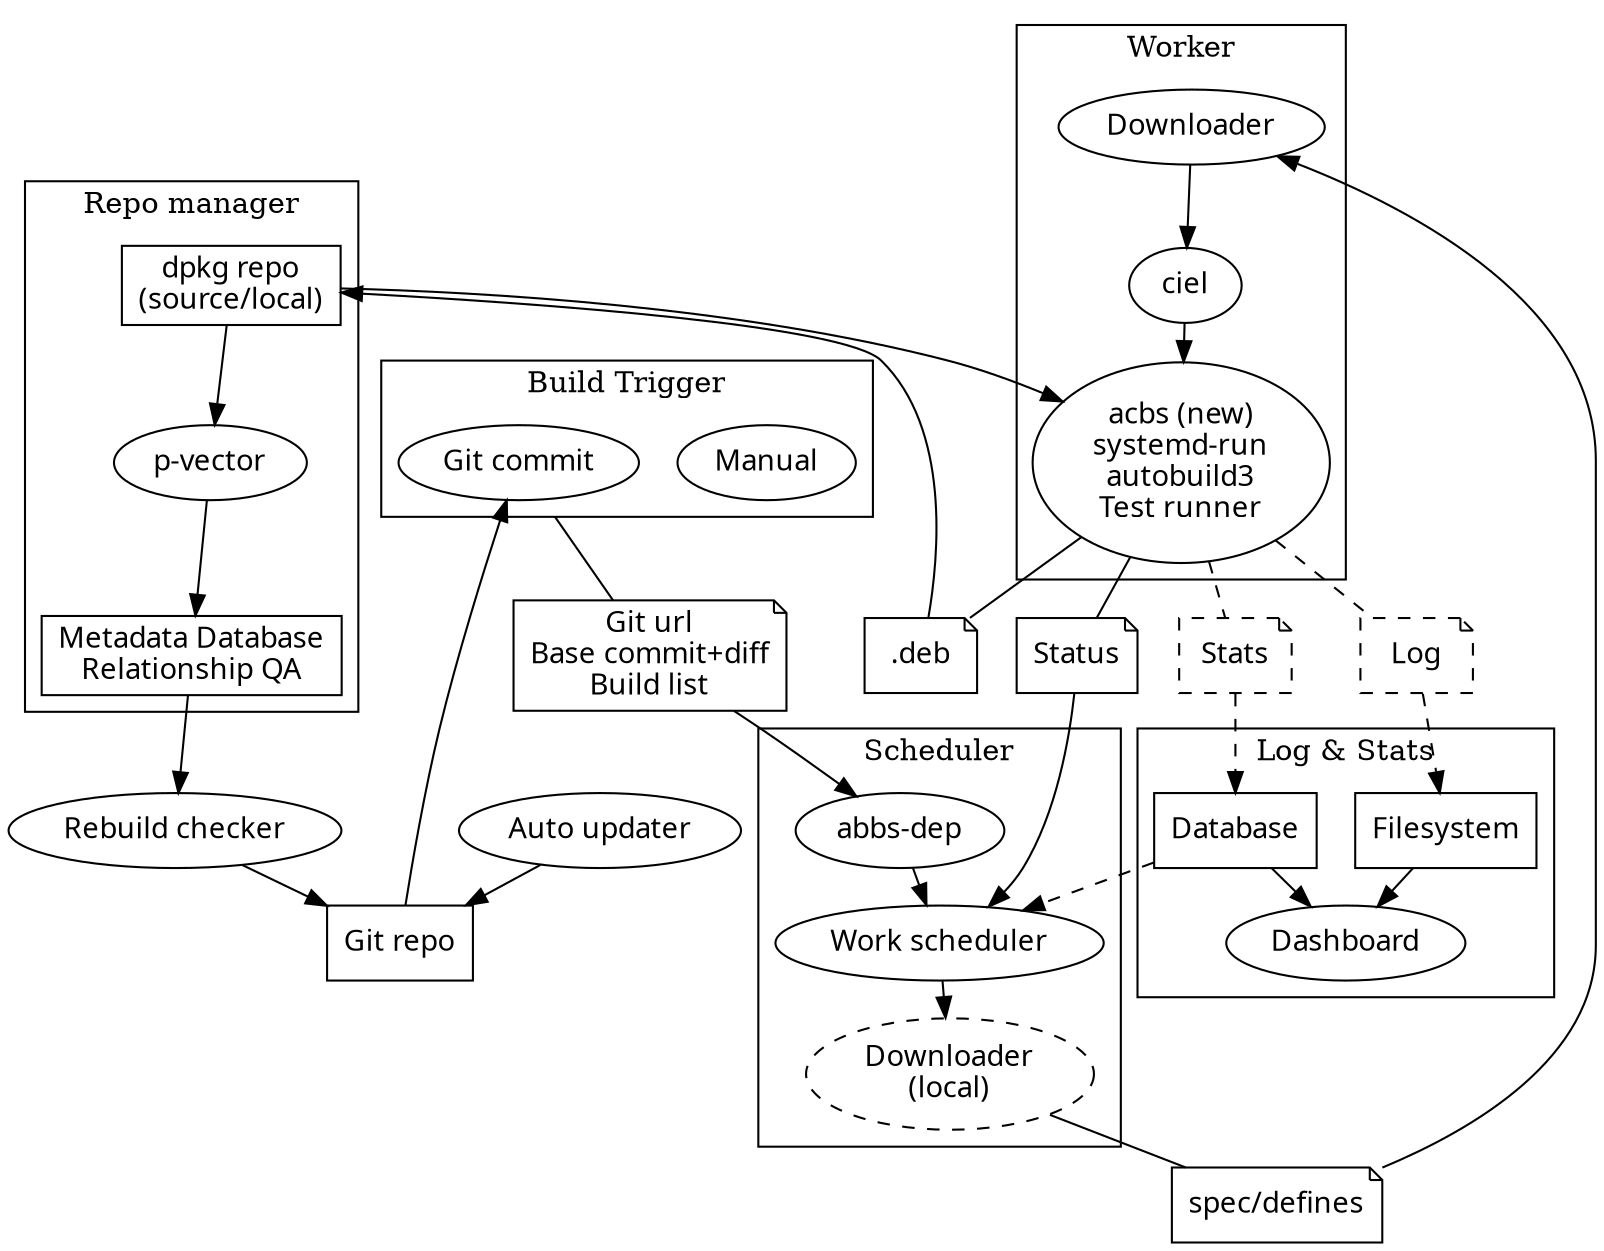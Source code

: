 digraph {
    //graph [pad="0.5", nodesep="0.25", ranksep="0.25"];
    graph [ranksep="0.25", compound=true];
    edge [fontname="sans"];
    node [fontname="sans"];

    rebuild[label="Rebuild checker"];
    update[label="Auto updater"];
    git_repo[shape=box,label="Git repo"];

    trg_sch[label="Git url\nBase commit+diff\nBuild list", shape="note"];
    sch_wrk[label="spec/defines", shape="note"];
    wrk_ls_log[label="Log", shape="note", style="dashed"];
    wrk_ls_stats[label="Stats", shape="note", style="dashed"];
    wrk_sch[label="Status", shape="note"];
    wrk_repo[label=".deb", shape="note"];

    subgraph cluster_trigger {
        label="Build Trigger"
        manual[label="Manual"];
        gitupd[label="Git commit"];
    };

    git_repo -> gitupd;

    subgraph cluster_scheduler {
        label="Scheduler"
        abbs_dep[label="abbs-dep"];
        scheduler[label="Work scheduler"];
        ldownloader[label="Downloader\n(local)", style="dashed"];

        abbs_dep -> scheduler;
        scheduler -> ldownloader;
    };

    gitupd -> trg_sch [ltail=cluster_trigger, dir="none"];
    trg_sch -> abbs_dep;

    subgraph cluster_worker {
        label="Worker";
        downloader[label="Downloader"];
        ciel[label="ciel"];
        acbs[label="acbs (new)\nsystemd-run\nautobuild3\nTest runner"];

        downloader -> ciel;
        ciel -> acbs;
    };

    ldownloader -> sch_wrk[dir="none"];
    sch_wrk -> downloader;
    acbs -> wrk_sch[dir="none"];
    acbs -> wrk_ls_log[dir="none", style="dashed"];
    acbs -> wrk_ls_stats[dir="none", style="dashed"];
    wrk_sch -> scheduler;

    subgraph cluster_stats {
        label="Log & Stats"
        fs[label="Filesystem", shape="box"];
        db[label="Database", shape="box"];
        dashboard[label="Dashboard"];

        fs -> dashboard;
        db -> dashboard;
    };

    wrk_ls_log -> fs[style="dashed"];
    wrk_ls_stats -> db[style="dashed"];
    db -> scheduler[style="dashed"];

    subgraph cluster_repo {
        label="Repo manager"
        p_vector[label="p-vector"];
        metadata[label="Metadata Database\nRelationship QA", shape="box"];
        dpkg_repo[label="dpkg repo\n(source/local)", shape="box"];

        dpkg_repo -> p_vector;
        p_vector -> metadata;
    };

    acbs -> wrk_repo[dir="none"];
    wrk_repo -> dpkg_repo;
    dpkg_repo -> acbs
    metadata -> rebuild;
    rebuild -> git_repo;
    update -> git_repo;
    //rankdir=LR;
}
